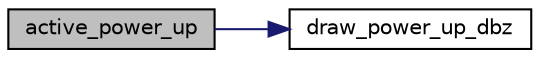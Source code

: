 digraph "active_power_up"
{
 // LATEX_PDF_SIZE
  edge [fontname="Helvetica",fontsize="10",labelfontname="Helvetica",labelfontsize="10"];
  node [fontname="Helvetica",fontsize="10",shape=record];
  rankdir="LR";
  Node1 [label="active_power_up",height=0.2,width=0.4,color="black", fillcolor="grey75", style="filled", fontcolor="black",tooltip="Function that activate the powerup."];
  Node1 -> Node2 [color="midnightblue",fontsize="10",style="solid"];
  Node2 [label="draw_power_up_dbz",height=0.2,width=0.4,color="black", fillcolor="white", style="filled",URL="$window_8h.html#a0095dead6f24ff59e0fb077c3f53fa02",tooltip="draw the explosion of powerup dbz"];
}
